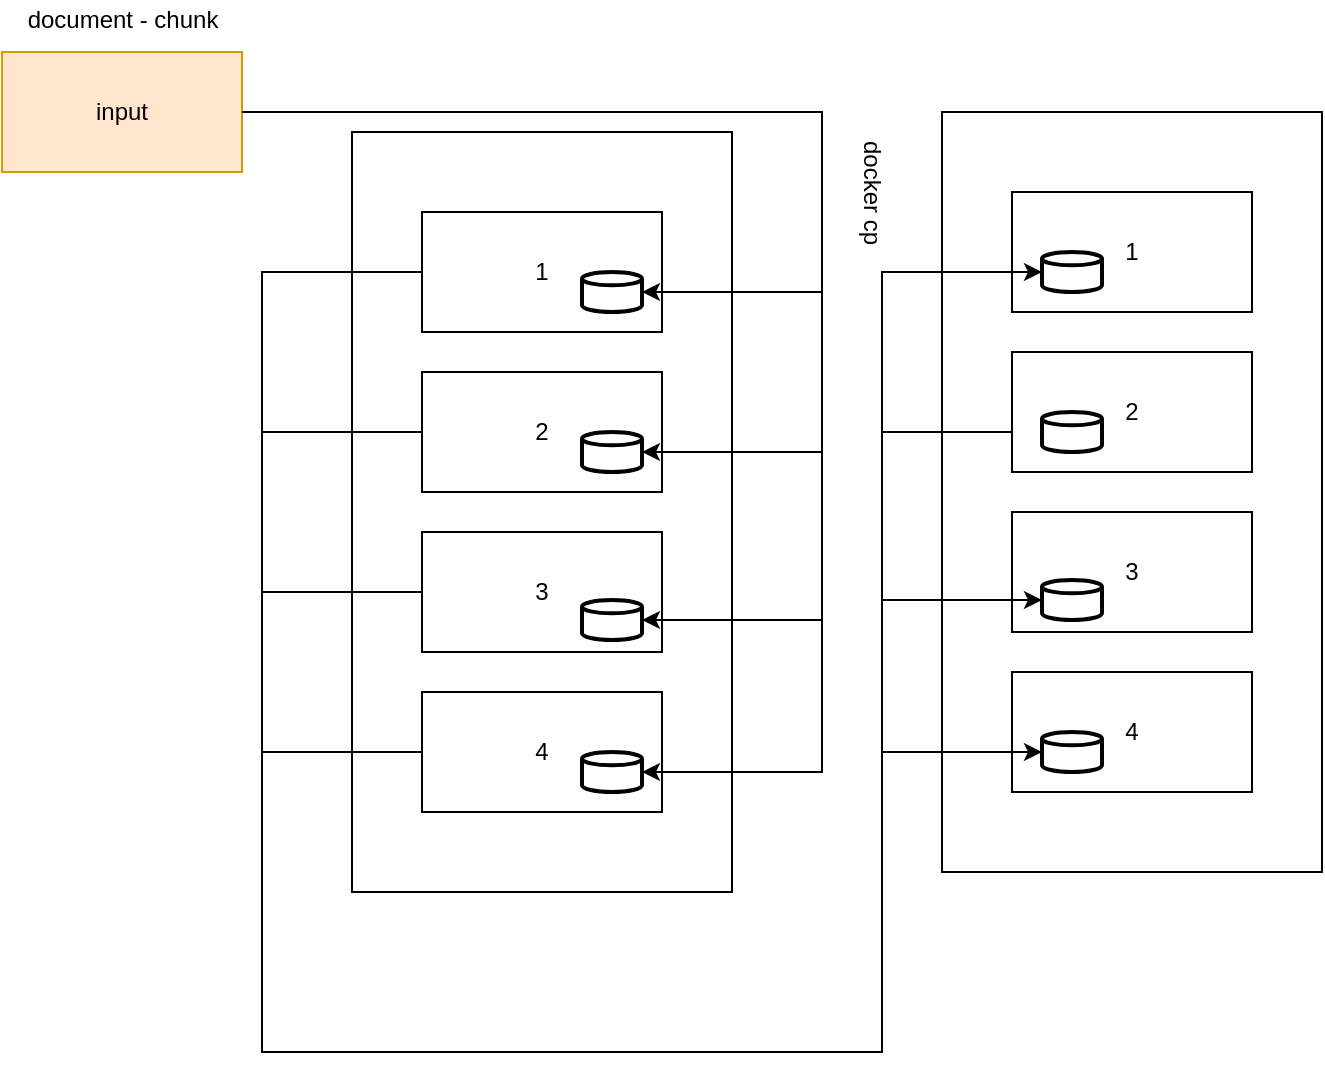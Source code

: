 <mxfile version="13.3.9" type="device"><diagram id="H37DtZhY5WpIYYrZ-7BD" name="Page-1"><mxGraphModel dx="788" dy="604" grid="1" gridSize="10" guides="1" tooltips="1" connect="1" arrows="1" fold="1" page="1" pageScale="1" pageWidth="1169" pageHeight="827" math="0" shadow="0"><root><mxCell id="0"/><mxCell id="1" parent="0"/><mxCell id="FNGQsnCtA0MejsjlIBh8-15" value="" style="rounded=0;whiteSpace=wrap;html=1;fillColor=none;" vertex="1" parent="1"><mxGeometry x="315" y="170" width="190" height="380" as="geometry"/></mxCell><mxCell id="FNGQsnCtA0MejsjlIBh8-1" value="input" style="rounded=0;whiteSpace=wrap;html=1;fillColor=#ffe6cc;strokeColor=#d79b00;" vertex="1" parent="1"><mxGeometry x="140" y="130" width="120" height="60" as="geometry"/></mxCell><mxCell id="FNGQsnCtA0MejsjlIBh8-2" value="1" style="rounded=0;whiteSpace=wrap;html=1;" vertex="1" parent="1"><mxGeometry x="350" y="210" width="120" height="60" as="geometry"/></mxCell><mxCell id="FNGQsnCtA0MejsjlIBh8-27" style="edgeStyle=orthogonalEdgeStyle;rounded=0;orthogonalLoop=1;jettySize=auto;html=1;entryX=0;entryY=0.5;entryDx=0;entryDy=0;entryPerimeter=0;" edge="1" parent="1" source="FNGQsnCtA0MejsjlIBh8-3" target="FNGQsnCtA0MejsjlIBh8-23"><mxGeometry relative="1" as="geometry"><Array as="points"><mxPoint x="270" y="320"/><mxPoint x="270" y="630"/><mxPoint x="580" y="630"/><mxPoint x="580" y="320"/></Array></mxGeometry></mxCell><mxCell id="FNGQsnCtA0MejsjlIBh8-3" value="2" style="rounded=0;whiteSpace=wrap;html=1;" vertex="1" parent="1"><mxGeometry x="350" y="290" width="120" height="60" as="geometry"/></mxCell><mxCell id="FNGQsnCtA0MejsjlIBh8-4" value="3" style="rounded=0;whiteSpace=wrap;html=1;" vertex="1" parent="1"><mxGeometry x="350" y="370" width="120" height="60" as="geometry"/></mxCell><mxCell id="FNGQsnCtA0MejsjlIBh8-5" value="4" style="rounded=0;whiteSpace=wrap;html=1;" vertex="1" parent="1"><mxGeometry x="350" y="450" width="120" height="60" as="geometry"/></mxCell><mxCell id="FNGQsnCtA0MejsjlIBh8-6" value="" style="strokeWidth=2;html=1;shape=mxgraph.flowchart.database;whiteSpace=wrap;" vertex="1" parent="1"><mxGeometry x="430" y="240" width="30" height="20" as="geometry"/></mxCell><mxCell id="FNGQsnCtA0MejsjlIBh8-8" value="" style="strokeWidth=2;html=1;shape=mxgraph.flowchart.database;whiteSpace=wrap;" vertex="1" parent="1"><mxGeometry x="430" y="320" width="30" height="20" as="geometry"/></mxCell><mxCell id="FNGQsnCtA0MejsjlIBh8-9" value="" style="strokeWidth=2;html=1;shape=mxgraph.flowchart.database;whiteSpace=wrap;" vertex="1" parent="1"><mxGeometry x="430" y="404" width="30" height="20" as="geometry"/></mxCell><mxCell id="FNGQsnCtA0MejsjlIBh8-10" value="" style="strokeWidth=2;html=1;shape=mxgraph.flowchart.database;whiteSpace=wrap;" vertex="1" parent="1"><mxGeometry x="430" y="480" width="30" height="20" as="geometry"/></mxCell><mxCell id="FNGQsnCtA0MejsjlIBh8-14" value="document - chunk" style="text;html=1;align=center;verticalAlign=middle;resizable=0;points=[];autosize=1;" vertex="1" parent="1"><mxGeometry x="145" y="104" width="110" height="20" as="geometry"/></mxCell><mxCell id="FNGQsnCtA0MejsjlIBh8-7" style="edgeStyle=orthogonalEdgeStyle;rounded=0;orthogonalLoop=1;jettySize=auto;html=1;entryX=1;entryY=0.5;entryDx=0;entryDy=0;entryPerimeter=0;" edge="1" parent="1" source="FNGQsnCtA0MejsjlIBh8-1" target="FNGQsnCtA0MejsjlIBh8-6"><mxGeometry relative="1" as="geometry"><Array as="points"><mxPoint x="550" y="160"/><mxPoint x="550" y="250"/></Array></mxGeometry></mxCell><mxCell id="FNGQsnCtA0MejsjlIBh8-11" style="edgeStyle=orthogonalEdgeStyle;rounded=0;orthogonalLoop=1;jettySize=auto;html=1;entryX=1;entryY=0.5;entryDx=0;entryDy=0;entryPerimeter=0;" edge="1" parent="1" source="FNGQsnCtA0MejsjlIBh8-1" target="FNGQsnCtA0MejsjlIBh8-8"><mxGeometry relative="1" as="geometry"><Array as="points"><mxPoint x="550" y="160"/><mxPoint x="550" y="330"/></Array></mxGeometry></mxCell><mxCell id="FNGQsnCtA0MejsjlIBh8-12" style="edgeStyle=orthogonalEdgeStyle;rounded=0;orthogonalLoop=1;jettySize=auto;html=1;entryX=1;entryY=0.5;entryDx=0;entryDy=0;entryPerimeter=0;" edge="1" parent="1" source="FNGQsnCtA0MejsjlIBh8-1" target="FNGQsnCtA0MejsjlIBh8-9"><mxGeometry relative="1" as="geometry"><Array as="points"><mxPoint x="550" y="160"/><mxPoint x="550" y="414"/></Array></mxGeometry></mxCell><mxCell id="FNGQsnCtA0MejsjlIBh8-13" style="edgeStyle=orthogonalEdgeStyle;rounded=0;orthogonalLoop=1;jettySize=auto;html=1;entryX=1;entryY=0.5;entryDx=0;entryDy=0;entryPerimeter=0;" edge="1" parent="1" source="FNGQsnCtA0MejsjlIBh8-1" target="FNGQsnCtA0MejsjlIBh8-10"><mxGeometry relative="1" as="geometry"><Array as="points"><mxPoint x="550" y="160"/><mxPoint x="550" y="490"/></Array></mxGeometry></mxCell><mxCell id="FNGQsnCtA0MejsjlIBh8-16" value="docker cp" style="text;html=1;align=center;verticalAlign=middle;resizable=0;points=[];autosize=1;rotation=90;" vertex="1" parent="1"><mxGeometry x="540" y="190" width="70" height="20" as="geometry"/></mxCell><mxCell id="FNGQsnCtA0MejsjlIBh8-17" value="" style="rounded=0;whiteSpace=wrap;html=1;fillColor=none;" vertex="1" parent="1"><mxGeometry x="610" y="160" width="190" height="380" as="geometry"/></mxCell><mxCell id="FNGQsnCtA0MejsjlIBh8-18" value="1" style="rounded=0;whiteSpace=wrap;html=1;" vertex="1" parent="1"><mxGeometry x="645" y="200" width="120" height="60" as="geometry"/></mxCell><mxCell id="FNGQsnCtA0MejsjlIBh8-19" value="2" style="rounded=0;whiteSpace=wrap;html=1;" vertex="1" parent="1"><mxGeometry x="645" y="280" width="120" height="60" as="geometry"/></mxCell><mxCell id="FNGQsnCtA0MejsjlIBh8-20" value="3" style="rounded=0;whiteSpace=wrap;html=1;" vertex="1" parent="1"><mxGeometry x="645" y="360" width="120" height="60" as="geometry"/></mxCell><mxCell id="FNGQsnCtA0MejsjlIBh8-21" value="4" style="rounded=0;whiteSpace=wrap;html=1;" vertex="1" parent="1"><mxGeometry x="645" y="440" width="120" height="60" as="geometry"/></mxCell><mxCell id="FNGQsnCtA0MejsjlIBh8-22" value="" style="strokeWidth=2;html=1;shape=mxgraph.flowchart.database;whiteSpace=wrap;" vertex="1" parent="1"><mxGeometry x="660" y="230" width="30" height="20" as="geometry"/></mxCell><mxCell id="FNGQsnCtA0MejsjlIBh8-23" value="" style="strokeWidth=2;html=1;shape=mxgraph.flowchart.database;whiteSpace=wrap;" vertex="1" parent="1"><mxGeometry x="660" y="310" width="30" height="20" as="geometry"/></mxCell><mxCell id="FNGQsnCtA0MejsjlIBh8-24" value="" style="strokeWidth=2;html=1;shape=mxgraph.flowchart.database;whiteSpace=wrap;" vertex="1" parent="1"><mxGeometry x="660" y="394" width="30" height="20" as="geometry"/></mxCell><mxCell id="FNGQsnCtA0MejsjlIBh8-25" value="" style="strokeWidth=2;html=1;shape=mxgraph.flowchart.database;whiteSpace=wrap;" vertex="1" parent="1"><mxGeometry x="660" y="470" width="30" height="20" as="geometry"/></mxCell><mxCell id="FNGQsnCtA0MejsjlIBh8-26" style="edgeStyle=orthogonalEdgeStyle;rounded=0;orthogonalLoop=1;jettySize=auto;html=1;entryX=0;entryY=0.5;entryDx=0;entryDy=0;entryPerimeter=0;" edge="1" parent="1" source="FNGQsnCtA0MejsjlIBh8-2" target="FNGQsnCtA0MejsjlIBh8-22"><mxGeometry relative="1" as="geometry"><Array as="points"><mxPoint x="270" y="240"/><mxPoint x="270" y="630"/><mxPoint x="580" y="630"/><mxPoint x="580" y="240"/></Array></mxGeometry></mxCell><mxCell id="FNGQsnCtA0MejsjlIBh8-29" style="edgeStyle=orthogonalEdgeStyle;rounded=0;orthogonalLoop=1;jettySize=auto;html=1;entryX=0;entryY=0.5;entryDx=0;entryDy=0;entryPerimeter=0;" edge="1" parent="1" source="FNGQsnCtA0MejsjlIBh8-5" target="FNGQsnCtA0MejsjlIBh8-25"><mxGeometry relative="1" as="geometry"><Array as="points"><mxPoint x="270" y="480"/><mxPoint x="270" y="630"/><mxPoint x="580" y="630"/><mxPoint x="580" y="480"/></Array></mxGeometry></mxCell><mxCell id="FNGQsnCtA0MejsjlIBh8-28" style="edgeStyle=orthogonalEdgeStyle;rounded=0;orthogonalLoop=1;jettySize=auto;html=1;entryX=0;entryY=0.5;entryDx=0;entryDy=0;entryPerimeter=0;" edge="1" parent="1" source="FNGQsnCtA0MejsjlIBh8-4" target="FNGQsnCtA0MejsjlIBh8-24"><mxGeometry relative="1" as="geometry"><Array as="points"><mxPoint x="270" y="400"/><mxPoint x="270" y="630"/><mxPoint x="580" y="630"/><mxPoint x="580" y="404"/></Array></mxGeometry></mxCell></root></mxGraphModel></diagram></mxfile>